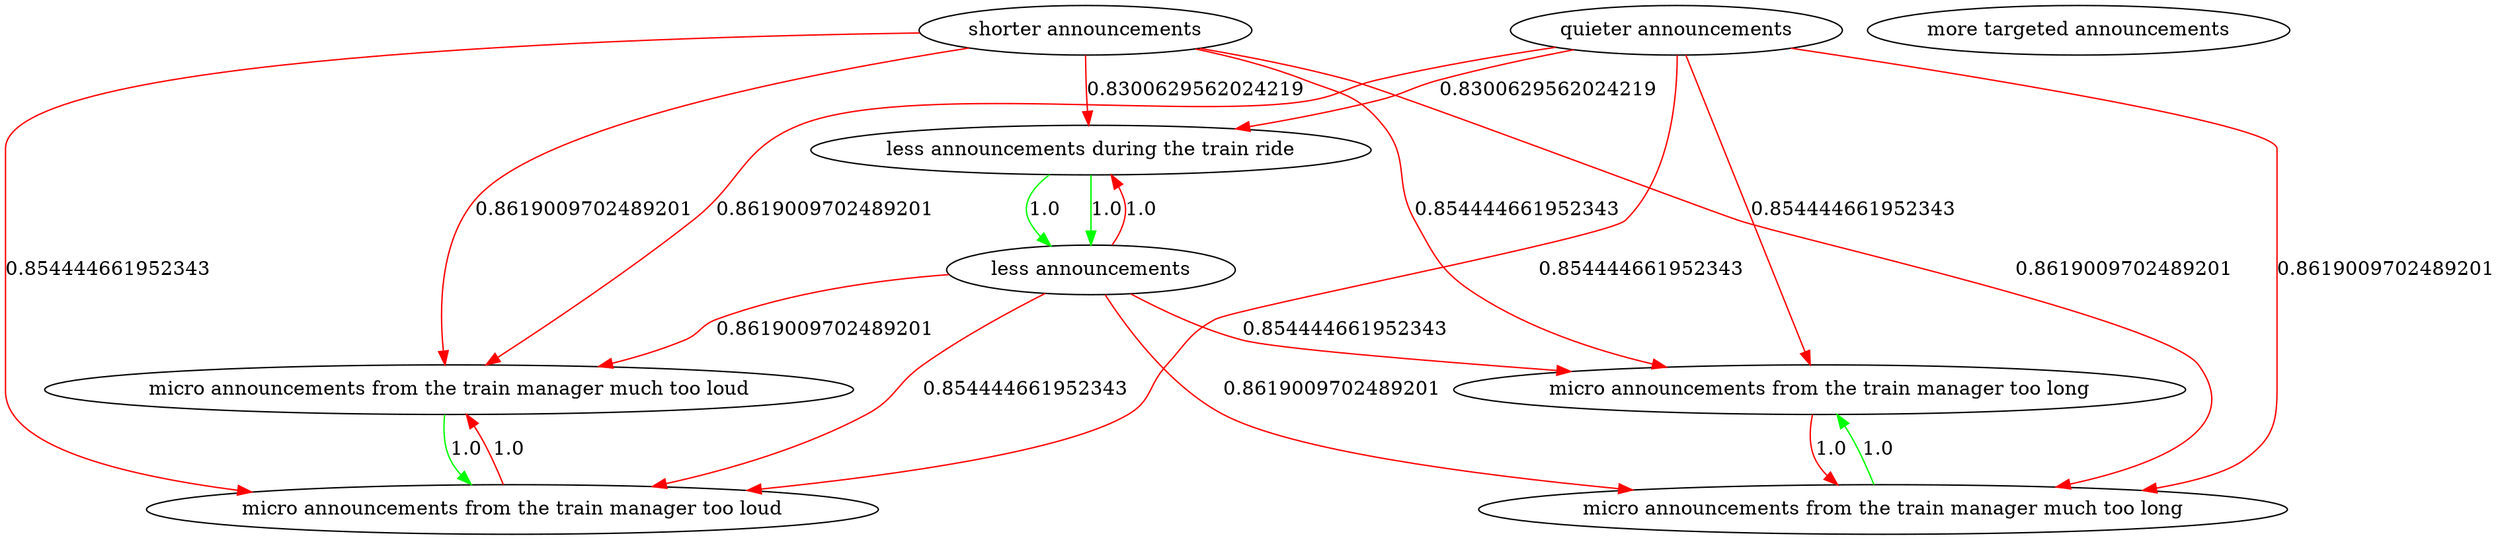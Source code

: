 digraph rawGraph {
"less announcements during the train ride";"less announcements";"micro announcements from the train manager much too loud";"micro announcements from the train manager too loud";"micro announcements from the train manager much too long";"micro announcements from the train manager too long";"more targeted announcements";"quieter announcements";"shorter announcements";"less announcements during the train ride" -> "less announcements" [label=1.0] [color=green]
"less announcements during the train ride" -> "less announcements" [label=1.0] [color=green]
"less announcements" -> "less announcements during the train ride" [label=1.0] [color=red]
"micro announcements from the train manager much too loud" -> "micro announcements from the train manager too loud" [label=1.0] [color=green]
"micro announcements from the train manager too loud" -> "micro announcements from the train manager much too loud" [label=1.0] [color=red]
"less announcements" -> "micro announcements from the train manager much too loud" [label=0.8619009702489201] [color=red]
"less announcements" -> "micro announcements from the train manager too loud" [label=0.854444661952343] [color=red]
"micro announcements from the train manager much too long" -> "micro announcements from the train manager too long" [label=1.0] [color=green]
"micro announcements from the train manager too long" -> "micro announcements from the train manager much too long" [label=1.0] [color=red]
"less announcements" -> "micro announcements from the train manager much too long" [label=0.8619009702489201] [color=red]
"less announcements" -> "micro announcements from the train manager too long" [label=0.854444661952343] [color=red]
"quieter announcements" -> "less announcements during the train ride" [label=0.8300629562024219] [color=red]
"quieter announcements" -> "micro announcements from the train manager much too loud" [label=0.8619009702489201] [color=red]
"quieter announcements" -> "micro announcements from the train manager too loud" [label=0.854444661952343] [color=red]
"quieter announcements" -> "micro announcements from the train manager much too long" [label=0.8619009702489201] [color=red]
"quieter announcements" -> "micro announcements from the train manager too long" [label=0.854444661952343] [color=red]
"shorter announcements" -> "less announcements during the train ride" [label=0.8300629562024219] [color=red]
"shorter announcements" -> "micro announcements from the train manager much too loud" [label=0.8619009702489201] [color=red]
"shorter announcements" -> "micro announcements from the train manager too loud" [label=0.854444661952343] [color=red]
"shorter announcements" -> "micro announcements from the train manager much too long" [label=0.8619009702489201] [color=red]
"shorter announcements" -> "micro announcements from the train manager too long" [label=0.854444661952343] [color=red]
}